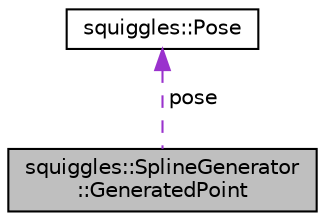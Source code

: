 digraph "squiggles::SplineGenerator::GeneratedPoint"
{
 // LATEX_PDF_SIZE
  edge [fontname="Helvetica",fontsize="10",labelfontname="Helvetica",labelfontsize="10"];
  node [fontname="Helvetica",fontsize="10",shape=record];
  Node1 [label="squiggles::SplineGenerator\l::GeneratedPoint",height=0.2,width=0.4,color="black", fillcolor="grey75", style="filled", fontcolor="black",tooltip=" "];
  Node2 -> Node1 [dir="back",color="darkorchid3",fontsize="10",style="dashed",label=" pose" ];
  Node2 [label="squiggles::Pose",height=0.2,width=0.4,color="black", fillcolor="white", style="filled",URL="$classsquiggles_1_1Pose.html",tooltip=" "];
}
